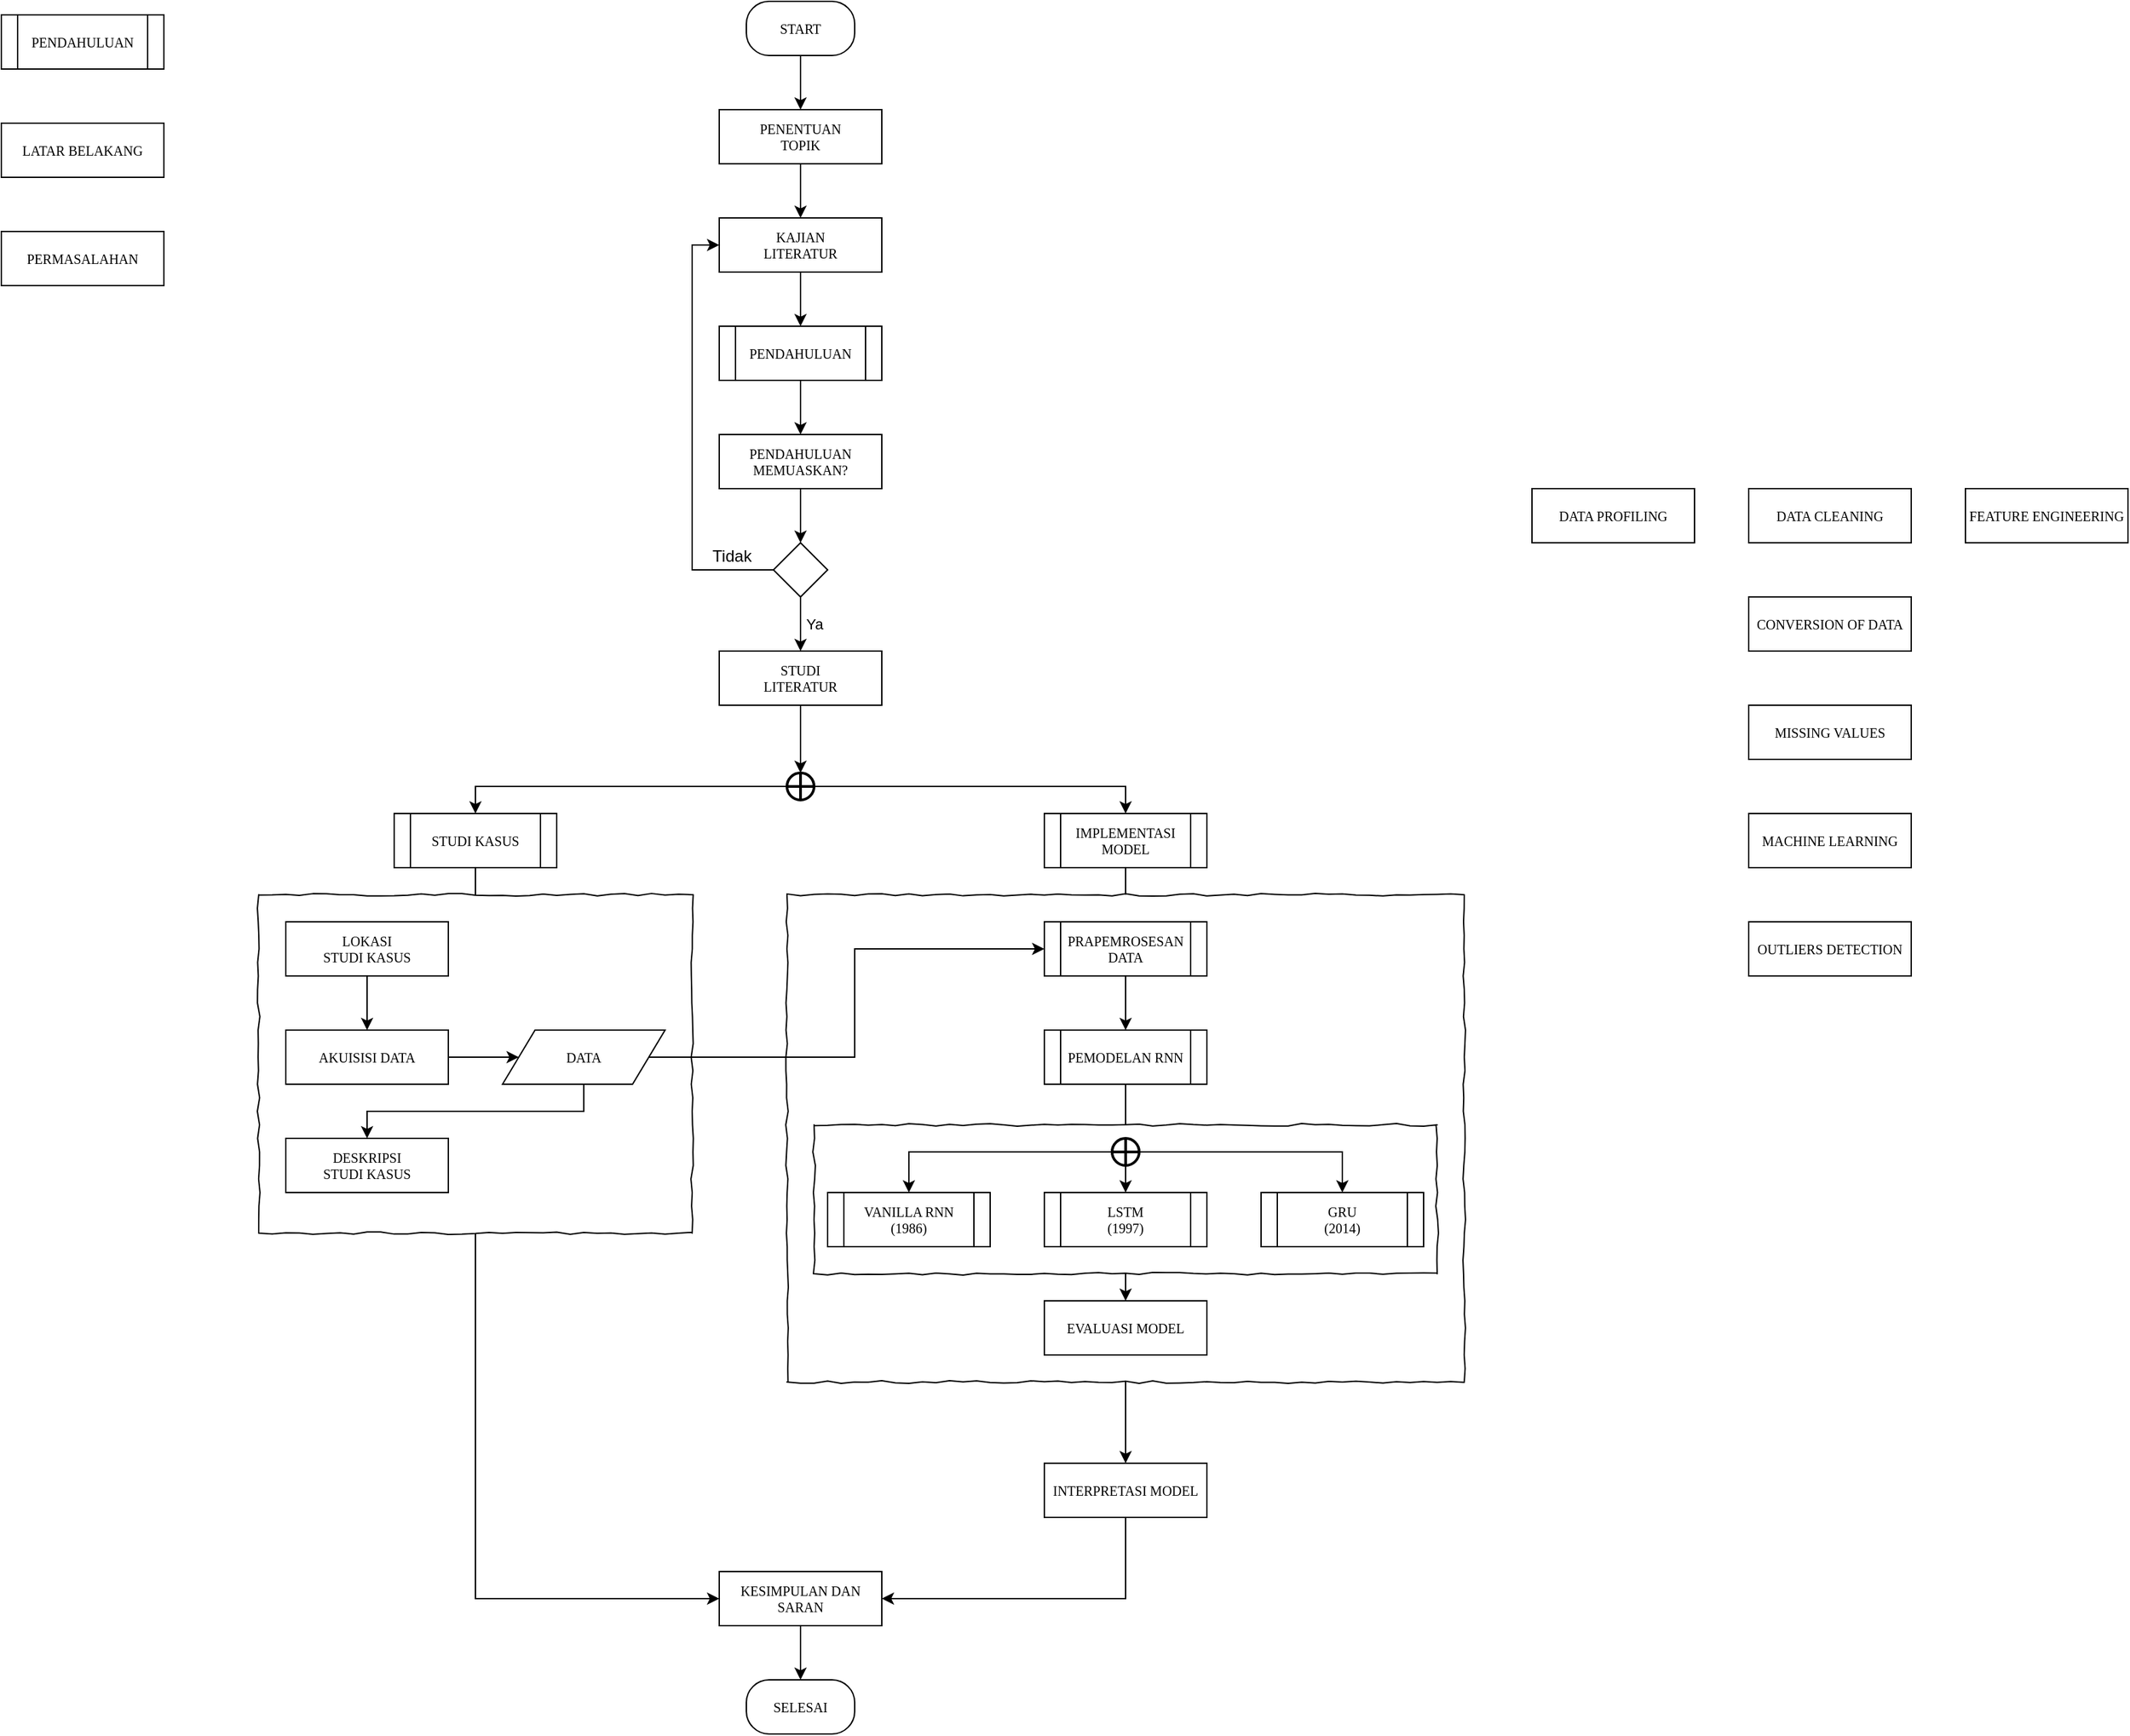 <mxfile version="12.1.0" type="device" pages="1"><diagram id="rY4MGKURSkDeZDLyaav-" name="Page-1"><mxGraphModel dx="1972" dy="740" grid="1" gridSize="10" guides="1" tooltips="1" connect="1" arrows="1" fold="1" page="0" pageScale="1" pageWidth="1169" pageHeight="827" math="0" shadow="0"><root><mxCell id="0"/><mxCell id="1" parent="0"/><mxCell id="PYvQJ7sxE0uHZwOtPH6D-31" style="edgeStyle=orthogonalEdgeStyle;rounded=0;orthogonalLoop=1;jettySize=auto;html=1;exitX=0.5;exitY=1;exitDx=0;exitDy=0;entryX=0.5;entryY=0;entryDx=0;entryDy=0;endArrow=classic;endFill=1;" edge="1" parent="1" source="PYvQJ7sxE0uHZwOtPH6D-8" target="PYvQJ7sxE0uHZwOtPH6D-15"><mxGeometry relative="1" as="geometry"/></mxCell><mxCell id="PYvQJ7sxE0uHZwOtPH6D-21" style="edgeStyle=orthogonalEdgeStyle;rounded=0;orthogonalLoop=1;jettySize=auto;html=1;exitX=0.5;exitY=1;exitDx=0;exitDy=0;entryX=0.5;entryY=0;entryDx=0;entryDy=0;endArrow=classic;endFill=1;" edge="1" parent="1" source="kpNJib6v2RzWPFCIlhko-8" target="kpNJib6v2RzWPFCIlhko-10"><mxGeometry relative="1" as="geometry"/></mxCell><mxCell id="kpNJib6v2RzWPFCIlhko-8" value="START" style="rounded=1;whiteSpace=wrap;html=1;fillColor=#ffffff;fontFamily=Verdana;arcSize=42;fontSize=10;" parent="1" vertex="1"><mxGeometry x="180" y="40" width="80" height="40" as="geometry"/></mxCell><mxCell id="kpNJib6v2RzWPFCIlhko-9" value="SELESAI" style="rounded=1;whiteSpace=wrap;html=1;fillColor=#ffffff;fontFamily=Verdana;arcSize=42;fontSize=10;" parent="1" vertex="1"><mxGeometry x="180" y="1280" width="80" height="40" as="geometry"/></mxCell><mxCell id="kpNJib6v2RzWPFCIlhko-19" style="edgeStyle=orthogonalEdgeStyle;rounded=0;orthogonalLoop=1;jettySize=auto;html=1;exitX=0.5;exitY=1;exitDx=0;exitDy=0;entryX=0.5;entryY=0;entryDx=0;entryDy=0;fontFamily=Verdana;fontSize=10;" parent="1" source="kpNJib6v2RzWPFCIlhko-10" target="kpNJib6v2RzWPFCIlhko-11" edge="1"><mxGeometry relative="1" as="geometry"/></mxCell><mxCell id="kpNJib6v2RzWPFCIlhko-10" value="PENENTUAN&lt;br style=&quot;font-size: 10px;&quot;&gt;TOPIK" style="rounded=0;whiteSpace=wrap;html=1;fillColor=#ffffff;fontFamily=Verdana;fontSize=10;" parent="1" vertex="1"><mxGeometry x="160" y="120" width="120" height="40" as="geometry"/></mxCell><mxCell id="kpNJib6v2RzWPFCIlhko-20" style="edgeStyle=orthogonalEdgeStyle;rounded=0;orthogonalLoop=1;jettySize=auto;html=1;exitX=0.5;exitY=1;exitDx=0;exitDy=0;entryX=0.5;entryY=0;entryDx=0;entryDy=0;fontFamily=Verdana;fontSize=10;" parent="1" source="kpNJib6v2RzWPFCIlhko-11" target="kpNJib6v2RzWPFCIlhko-13" edge="1"><mxGeometry relative="1" as="geometry"/></mxCell><mxCell id="kpNJib6v2RzWPFCIlhko-11" value="KAJIAN&lt;br style=&quot;font-size: 10px;&quot;&gt;LITERATUR" style="rounded=0;whiteSpace=wrap;html=1;fillColor=#ffffff;fontFamily=Verdana;fontSize=10;" parent="1" vertex="1"><mxGeometry x="160" y="200" width="120" height="40" as="geometry"/></mxCell><mxCell id="kpNJib6v2RzWPFCIlhko-29" style="edgeStyle=orthogonalEdgeStyle;rounded=0;orthogonalLoop=1;jettySize=auto;html=1;exitX=0.5;exitY=1;exitDx=0;exitDy=0;entryX=0.5;entryY=0;entryDx=0;entryDy=0;fontFamily=Verdana;fontSize=10;" parent="1" source="kpNJib6v2RzWPFCIlhko-13" target="kpNJib6v2RzWPFCIlhko-26" edge="1"><mxGeometry relative="1" as="geometry"/></mxCell><mxCell id="kpNJib6v2RzWPFCIlhko-13" value="PENDAHULUAN" style="shape=process;whiteSpace=wrap;html=1;backgroundOutline=1;fillColor=#ffffff;fontFamily=Verdana;fontSize=10;" parent="1" vertex="1"><mxGeometry x="160" y="280" width="120" height="40" as="geometry"/></mxCell><mxCell id="kpNJib6v2RzWPFCIlhko-21" value="LATAR BELAKANG" style="rounded=0;whiteSpace=wrap;html=1;fillColor=#ffffff;fontFamily=Verdana;fontSize=10;" parent="1" vertex="1"><mxGeometry x="-370" y="130" width="120" height="40" as="geometry"/></mxCell><mxCell id="kpNJib6v2RzWPFCIlhko-22" value="PERMASALAHAN" style="rounded=0;whiteSpace=wrap;html=1;fillColor=#ffffff;fontFamily=Verdana;fontSize=10;" parent="1" vertex="1"><mxGeometry x="-370" y="210" width="120" height="40" as="geometry"/></mxCell><mxCell id="kpNJib6v2RzWPFCIlhko-23" value="PENDAHULUAN" style="shape=process;whiteSpace=wrap;html=1;backgroundOutline=1;fillColor=#ffffff;fontFamily=Verdana;fontSize=10;" parent="1" vertex="1"><mxGeometry x="-370" y="50" width="120" height="40" as="geometry"/></mxCell><mxCell id="kpNJib6v2RzWPFCIlhko-28" style="edgeStyle=orthogonalEdgeStyle;rounded=0;orthogonalLoop=1;jettySize=auto;html=1;exitX=0.5;exitY=1;exitDx=0;exitDy=0;entryX=0.5;entryY=0;entryDx=0;entryDy=0;fontFamily=Verdana;fontSize=10;" parent="1" source="kpNJib6v2RzWPFCIlhko-26" target="kpNJib6v2RzWPFCIlhko-27" edge="1"><mxGeometry relative="1" as="geometry"/></mxCell><mxCell id="kpNJib6v2RzWPFCIlhko-26" value="PENDAHULUAN MEMUASKAN?" style="rounded=0;whiteSpace=wrap;html=1;fillColor=#ffffff;fontFamily=Verdana;fontSize=10;" parent="1" vertex="1"><mxGeometry x="160" y="360" width="120" height="40" as="geometry"/></mxCell><mxCell id="kpNJib6v2RzWPFCIlhko-34" style="edgeStyle=orthogonalEdgeStyle;rounded=0;orthogonalLoop=1;jettySize=auto;html=1;exitX=0;exitY=0.5;exitDx=0;exitDy=0;entryX=0;entryY=0.5;entryDx=0;entryDy=0;endArrow=classic;endFill=1;fontFamily=Verdana;fontSize=10;" parent="1" source="kpNJib6v2RzWPFCIlhko-27" target="kpNJib6v2RzWPFCIlhko-11" edge="1"><mxGeometry relative="1" as="geometry"/></mxCell><mxCell id="PYvQJ7sxE0uHZwOtPH6D-40" value="Tidak" style="text;html=1;resizable=0;points=[];align=center;verticalAlign=middle;labelBackgroundColor=#ffffff;" vertex="1" connectable="0" parent="kpNJib6v2RzWPFCIlhko-34"><mxGeometry x="-0.715" y="-2" relative="1" as="geometry"><mxPoint x="14.5" y="-8" as="offset"/></mxGeometry></mxCell><mxCell id="PYvQJ7sxE0uHZwOtPH6D-34" value="Ya" style="edgeStyle=orthogonalEdgeStyle;rounded=0;orthogonalLoop=1;jettySize=auto;html=1;exitX=0.5;exitY=1;exitDx=0;exitDy=0;entryX=0.5;entryY=0;entryDx=0;entryDy=0;endArrow=classic;endFill=1;" edge="1" parent="1" source="kpNJib6v2RzWPFCIlhko-27" target="kpNJib6v2RzWPFCIlhko-37"><mxGeometry y="10" relative="1" as="geometry"><mxPoint as="offset"/></mxGeometry></mxCell><mxCell id="kpNJib6v2RzWPFCIlhko-27" value="" style="rhombus;whiteSpace=wrap;html=1;fillColor=#ffffff;fontFamily=Verdana;fontSize=10;" parent="1" vertex="1"><mxGeometry x="200" y="440" width="40" height="40" as="geometry"/></mxCell><mxCell id="kpNJib6v2RzWPFCIlhko-35" value="STUDI KASUS" style="shape=process;whiteSpace=wrap;html=1;backgroundOutline=1;fillColor=#ffffff;fontFamily=Verdana;fontSize=10;" parent="1" vertex="1"><mxGeometry x="-80" y="640" width="120" height="40" as="geometry"/></mxCell><mxCell id="PYvQJ7sxE0uHZwOtPH6D-17" style="edgeStyle=orthogonalEdgeStyle;rounded=0;orthogonalLoop=1;jettySize=auto;html=1;exitX=0.5;exitY=1;exitDx=0;exitDy=0;entryX=0.5;entryY=0;entryDx=0;entryDy=0;endArrow=none;endFill=0;" edge="1" parent="1" source="kpNJib6v2RzWPFCIlhko-36" target="PYvQJ7sxE0uHZwOtPH6D-8"><mxGeometry relative="1" as="geometry"/></mxCell><mxCell id="kpNJib6v2RzWPFCIlhko-36" value="IMPLEMENTASI MODEL" style="shape=process;whiteSpace=wrap;html=1;backgroundOutline=1;fillColor=#ffffff;fontFamily=Verdana;fontSize=10;" parent="1" vertex="1"><mxGeometry x="400" y="640" width="120" height="40" as="geometry"/></mxCell><mxCell id="kpNJib6v2RzWPFCIlhko-46" style="edgeStyle=orthogonalEdgeStyle;rounded=0;orthogonalLoop=1;jettySize=auto;html=1;exitX=0.5;exitY=1;exitDx=0;exitDy=0;entryX=0.5;entryY=0;entryDx=0;entryDy=0;entryPerimeter=0;endArrow=classic;endFill=1;fontFamily=Verdana;fontSize=10;" parent="1" source="kpNJib6v2RzWPFCIlhko-37" target="kpNJib6v2RzWPFCIlhko-44" edge="1"><mxGeometry relative="1" as="geometry"/></mxCell><mxCell id="kpNJib6v2RzWPFCIlhko-37" value="STUDI&lt;br style=&quot;font-size: 10px;&quot;&gt;LITERATUR" style="rounded=0;whiteSpace=wrap;html=1;fillColor=#ffffff;fontFamily=Verdana;fontSize=10;" parent="1" vertex="1"><mxGeometry x="160" y="520" width="120" height="40" as="geometry"/></mxCell><mxCell id="kpNJib6v2RzWPFCIlhko-48" style="edgeStyle=orthogonalEdgeStyle;rounded=0;orthogonalLoop=1;jettySize=auto;html=1;exitX=0;exitY=0.5;exitDx=0;exitDy=0;exitPerimeter=0;entryX=0.5;entryY=0;entryDx=0;entryDy=0;endArrow=classic;endFill=1;fontFamily=Verdana;fontSize=10;" parent="1" source="kpNJib6v2RzWPFCIlhko-44" target="kpNJib6v2RzWPFCIlhko-35" edge="1"><mxGeometry relative="1" as="geometry"/></mxCell><mxCell id="PYvQJ7sxE0uHZwOtPH6D-36" style="edgeStyle=orthogonalEdgeStyle;rounded=0;orthogonalLoop=1;jettySize=auto;html=1;exitX=1;exitY=0.5;exitDx=0;exitDy=0;exitPerimeter=0;entryX=0.5;entryY=0;entryDx=0;entryDy=0;endArrow=classic;endFill=1;" edge="1" parent="1" source="kpNJib6v2RzWPFCIlhko-44" target="kpNJib6v2RzWPFCIlhko-36"><mxGeometry relative="1" as="geometry"/></mxCell><mxCell id="kpNJib6v2RzWPFCIlhko-44" value="" style="verticalLabelPosition=bottom;verticalAlign=top;html=1;strokeWidth=2;shape=mxgraph.flowchart.summing_function;fillColor=#ffffff;fontFamily=Verdana;fontSize=10;" parent="1" vertex="1"><mxGeometry x="210" y="610" width="20" height="20" as="geometry"/></mxCell><mxCell id="kpNJib6v2RzWPFCIlhko-57" style="edgeStyle=orthogonalEdgeStyle;rounded=0;orthogonalLoop=1;jettySize=auto;html=1;exitX=1;exitY=0.5;exitDx=0;exitDy=0;entryX=0;entryY=0.5;entryDx=0;entryDy=0;endArrow=classic;endFill=1;fontFamily=Verdana;fontSize=10;" parent="1" source="kpNJib6v2RzWPFCIlhko-52" target="kpNJib6v2RzWPFCIlhko-68" edge="1"><mxGeometry relative="1" as="geometry"><mxPoint x="520.286" y="739.857" as="targetPoint"/></mxGeometry></mxCell><mxCell id="kpNJib6v2RzWPFCIlhko-73" value="DATA PROFILING" style="rounded=0;whiteSpace=wrap;html=1;strokeWidth=1;fillColor=#ffffff;fontFamily=Verdana;fontSize=10;" parent="1" vertex="1"><mxGeometry x="760" y="400" width="120" height="40" as="geometry"/></mxCell><mxCell id="kpNJib6v2RzWPFCIlhko-74" value="DATA CLEANING" style="rounded=0;whiteSpace=wrap;html=1;strokeWidth=1;fillColor=#ffffff;fontFamily=Verdana;fontSize=10;" parent="1" vertex="1"><mxGeometry x="920" y="400" width="120" height="40" as="geometry"/></mxCell><mxCell id="kpNJib6v2RzWPFCIlhko-75" value="FEATURE ENGINEERING" style="rounded=0;whiteSpace=wrap;html=1;strokeWidth=1;fillColor=#ffffff;fontFamily=Verdana;fontSize=10;" parent="1" vertex="1"><mxGeometry x="1080" y="400" width="120" height="40" as="geometry"/></mxCell><mxCell id="V4nZ1RMICgp2FhijY0qY-6" value="CONVERSION OF DATA" style="rounded=0;whiteSpace=wrap;html=1;fontFamily=Verdana;fontSize=10;" parent="1" vertex="1"><mxGeometry x="920" y="480" width="120" height="40" as="geometry"/></mxCell><mxCell id="V4nZ1RMICgp2FhijY0qY-7" value="MISSING VALUES" style="rounded=0;whiteSpace=wrap;html=1;fontFamily=Verdana;fontSize=10;" parent="1" vertex="1"><mxGeometry x="920" y="560" width="120" height="40" as="geometry"/></mxCell><mxCell id="V4nZ1RMICgp2FhijY0qY-8" value="MACHINE LEARNING" style="rounded=0;whiteSpace=wrap;html=1;fontFamily=Verdana;fontSize=10;" parent="1" vertex="1"><mxGeometry x="920" y="640" width="120" height="40" as="geometry"/></mxCell><mxCell id="V4nZ1RMICgp2FhijY0qY-9" value="OUTLIERS DETECTION" style="rounded=0;whiteSpace=wrap;html=1;fontFamily=Verdana;fontSize=10;" parent="1" vertex="1"><mxGeometry x="920" y="720" width="120" height="40" as="geometry"/></mxCell><mxCell id="PYvQJ7sxE0uHZwOtPH6D-19" style="edgeStyle=orthogonalEdgeStyle;rounded=0;orthogonalLoop=1;jettySize=auto;html=1;exitX=0.5;exitY=1;exitDx=0;exitDy=0;entryX=1;entryY=0.5;entryDx=0;entryDy=0;endArrow=classic;endFill=1;" edge="1" parent="1" source="PYvQJ7sxE0uHZwOtPH6D-15" target="PYvQJ7sxE0uHZwOtPH6D-18"><mxGeometry relative="1" as="geometry"/></mxCell><mxCell id="PYvQJ7sxE0uHZwOtPH6D-15" value="INTERPRETASI MODEL" style="rounded=0;whiteSpace=wrap;html=1;fontFamily=Verdana;fontSize=10;" vertex="1" parent="1"><mxGeometry x="400" y="1120" width="120" height="40" as="geometry"/></mxCell><mxCell id="PYvQJ7sxE0uHZwOtPH6D-39" style="edgeStyle=orthogonalEdgeStyle;rounded=0;orthogonalLoop=1;jettySize=auto;html=1;exitX=0.5;exitY=1;exitDx=0;exitDy=0;entryX=0.5;entryY=0;entryDx=0;entryDy=0;endArrow=classic;endFill=1;" edge="1" parent="1" source="PYvQJ7sxE0uHZwOtPH6D-18" target="kpNJib6v2RzWPFCIlhko-9"><mxGeometry relative="1" as="geometry"/></mxCell><mxCell id="PYvQJ7sxE0uHZwOtPH6D-18" value="KESIMPULAN DAN SARAN" style="rounded=0;whiteSpace=wrap;html=1;fontFamily=Verdana;fontSize=10;" vertex="1" parent="1"><mxGeometry x="160" y="1200" width="120" height="40" as="geometry"/></mxCell><mxCell id="PYvQJ7sxE0uHZwOtPH6D-22" style="edgeStyle=orthogonalEdgeStyle;rounded=0;orthogonalLoop=1;jettySize=auto;html=1;exitX=0.5;exitY=1;exitDx=0;exitDy=0;entryX=0;entryY=0.5;entryDx=0;entryDy=0;endArrow=classic;endFill=1;" edge="1" parent="1" source="PYvQJ7sxE0uHZwOtPH6D-1" target="PYvQJ7sxE0uHZwOtPH6D-18"><mxGeometry relative="1" as="geometry"/></mxCell><mxCell id="PYvQJ7sxE0uHZwOtPH6D-32" value="" style="group" vertex="1" connectable="0" parent="1"><mxGeometry x="210" y="700" width="500" height="360" as="geometry"/></mxCell><mxCell id="PYvQJ7sxE0uHZwOtPH6D-8" value="" style="rounded=0;whiteSpace=wrap;html=1;glass=0;comic=1;fillColor=none;" vertex="1" parent="PYvQJ7sxE0uHZwOtPH6D-32"><mxGeometry width="500" height="360" as="geometry"/></mxCell><mxCell id="PYvQJ7sxE0uHZwOtPH6D-5" value="" style="rounded=0;whiteSpace=wrap;html=1;glass=0;comic=1;fillColor=none;" vertex="1" parent="PYvQJ7sxE0uHZwOtPH6D-32"><mxGeometry x="20" y="170" width="460" height="110" as="geometry"/></mxCell><mxCell id="kpNJib6v2RzWPFCIlhko-68" value="PRAPEMROSESAN DATA" style="shape=process;whiteSpace=wrap;html=1;backgroundOutline=1;strokeWidth=1;fillColor=#ffffff;fontFamily=Verdana;fontSize=10;" parent="PYvQJ7sxE0uHZwOtPH6D-32" vertex="1"><mxGeometry x="190" y="20" width="120" height="40" as="geometry"/></mxCell><mxCell id="kpNJib6v2RzWPFCIlhko-58" value="VANILLA RNN&lt;br&gt;(1986)" style="shape=process;whiteSpace=wrap;html=1;backgroundOutline=1;strokeWidth=1;fillColor=#ffffff;fontFamily=Verdana;fontSize=10;" parent="PYvQJ7sxE0uHZwOtPH6D-32" vertex="1"><mxGeometry x="30" y="220" width="120" height="40" as="geometry"/></mxCell><mxCell id="kpNJib6v2RzWPFCIlhko-59" value="LSTM&lt;br&gt;(1997)" style="shape=process;whiteSpace=wrap;html=1;backgroundOutline=1;strokeWidth=1;fillColor=#ffffff;fontFamily=Verdana;fontSize=10;" parent="PYvQJ7sxE0uHZwOtPH6D-32" vertex="1"><mxGeometry x="190" y="220" width="120" height="40" as="geometry"/></mxCell><mxCell id="kpNJib6v2RzWPFCIlhko-60" value="GRU&lt;br&gt;(2014)" style="shape=process;whiteSpace=wrap;html=1;backgroundOutline=1;strokeWidth=1;fillColor=#ffffff;fontFamily=Verdana;fontSize=10;" parent="PYvQJ7sxE0uHZwOtPH6D-32" vertex="1"><mxGeometry x="350" y="220" width="120" height="40" as="geometry"/></mxCell><mxCell id="V4nZ1RMICgp2FhijY0qY-2" value="EVALUASI MODEL" style="rounded=0;whiteSpace=wrap;html=1;fontFamily=Verdana;fontSize=10;" parent="PYvQJ7sxE0uHZwOtPH6D-32" vertex="1"><mxGeometry x="190" y="300" width="120" height="40" as="geometry"/></mxCell><mxCell id="PYvQJ7sxE0uHZwOtPH6D-14" style="edgeStyle=orthogonalEdgeStyle;rounded=0;orthogonalLoop=1;jettySize=auto;html=1;exitX=0.5;exitY=1;exitDx=0;exitDy=0;entryX=0.5;entryY=0;entryDx=0;entryDy=0;endArrow=classic;endFill=1;" edge="1" parent="PYvQJ7sxE0uHZwOtPH6D-32" source="PYvQJ7sxE0uHZwOtPH6D-5" target="V4nZ1RMICgp2FhijY0qY-2"><mxGeometry relative="1" as="geometry"/></mxCell><mxCell id="PYvQJ7sxE0uHZwOtPH6D-13" style="edgeStyle=orthogonalEdgeStyle;rounded=0;orthogonalLoop=1;jettySize=auto;html=1;exitX=0.5;exitY=1;exitDx=0;exitDy=0;entryX=0.5;entryY=0;entryDx=0;entryDy=0;endArrow=none;endFill=0;" edge="1" parent="PYvQJ7sxE0uHZwOtPH6D-32" source="PYvQJ7sxE0uHZwOtPH6D-11" target="PYvQJ7sxE0uHZwOtPH6D-5"><mxGeometry relative="1" as="geometry"/></mxCell><mxCell id="PYvQJ7sxE0uHZwOtPH6D-11" value="PEMODELAN RNN" style="shape=process;whiteSpace=wrap;html=1;backgroundOutline=1;strokeWidth=1;fillColor=#ffffff;fontFamily=Verdana;fontSize=10;" vertex="1" parent="PYvQJ7sxE0uHZwOtPH6D-32"><mxGeometry x="190" y="100" width="120" height="40" as="geometry"/></mxCell><mxCell id="PYvQJ7sxE0uHZwOtPH6D-12" style="edgeStyle=orthogonalEdgeStyle;rounded=0;orthogonalLoop=1;jettySize=auto;html=1;exitX=0.5;exitY=1;exitDx=0;exitDy=0;entryX=0.5;entryY=0;entryDx=0;entryDy=0;endArrow=classic;endFill=1;" edge="1" parent="PYvQJ7sxE0uHZwOtPH6D-32" source="kpNJib6v2RzWPFCIlhko-68" target="PYvQJ7sxE0uHZwOtPH6D-11"><mxGeometry relative="1" as="geometry"/></mxCell><mxCell id="PYvQJ7sxE0uHZwOtPH6D-24" style="edgeStyle=orthogonalEdgeStyle;rounded=0;orthogonalLoop=1;jettySize=auto;html=1;exitX=0;exitY=0.5;exitDx=0;exitDy=0;exitPerimeter=0;entryX=0.5;entryY=0;entryDx=0;entryDy=0;endArrow=classic;endFill=1;" edge="1" parent="PYvQJ7sxE0uHZwOtPH6D-32" source="PYvQJ7sxE0uHZwOtPH6D-23" target="kpNJib6v2RzWPFCIlhko-58"><mxGeometry relative="1" as="geometry"/></mxCell><mxCell id="PYvQJ7sxE0uHZwOtPH6D-25" style="edgeStyle=orthogonalEdgeStyle;rounded=0;orthogonalLoop=1;jettySize=auto;html=1;exitX=0.5;exitY=1;exitDx=0;exitDy=0;exitPerimeter=0;entryX=0.5;entryY=0;entryDx=0;entryDy=0;endArrow=classic;endFill=1;" edge="1" parent="PYvQJ7sxE0uHZwOtPH6D-32" source="PYvQJ7sxE0uHZwOtPH6D-23" target="kpNJib6v2RzWPFCIlhko-59"><mxGeometry relative="1" as="geometry"/></mxCell><mxCell id="PYvQJ7sxE0uHZwOtPH6D-30" style="edgeStyle=orthogonalEdgeStyle;rounded=0;orthogonalLoop=1;jettySize=auto;html=1;exitX=1;exitY=0.5;exitDx=0;exitDy=0;exitPerimeter=0;entryX=0.5;entryY=0;entryDx=0;entryDy=0;endArrow=classic;endFill=1;" edge="1" parent="PYvQJ7sxE0uHZwOtPH6D-32" source="PYvQJ7sxE0uHZwOtPH6D-23" target="kpNJib6v2RzWPFCIlhko-60"><mxGeometry relative="1" as="geometry"/></mxCell><mxCell id="PYvQJ7sxE0uHZwOtPH6D-23" value="" style="verticalLabelPosition=bottom;verticalAlign=top;html=1;strokeWidth=2;shape=mxgraph.flowchart.summing_function;fillColor=#ffffff;fontFamily=Verdana;fontSize=10;" vertex="1" parent="PYvQJ7sxE0uHZwOtPH6D-32"><mxGeometry x="240" y="180" width="20" height="20" as="geometry"/></mxCell><mxCell id="PYvQJ7sxE0uHZwOtPH6D-4" style="edgeStyle=orthogonalEdgeStyle;rounded=0;orthogonalLoop=1;jettySize=auto;html=1;exitX=0.5;exitY=1;exitDx=0;exitDy=0;entryX=0.5;entryY=0;entryDx=0;entryDy=0;endArrow=none;endFill=0;" edge="1" parent="1" source="kpNJib6v2RzWPFCIlhko-35" target="PYvQJ7sxE0uHZwOtPH6D-1"><mxGeometry relative="1" as="geometry"/></mxCell><mxCell id="PYvQJ7sxE0uHZwOtPH6D-1" value="" style="rounded=0;whiteSpace=wrap;html=1;fillColor=none;glass=0;comic=1;" vertex="1" parent="1"><mxGeometry x="-180" y="700" width="320" height="250" as="geometry"/></mxCell><mxCell id="kpNJib6v2RzWPFCIlhko-49" value="LOKASI&lt;br style=&quot;font-size: 10px;&quot;&gt;STUDI KASUS" style="rounded=0;whiteSpace=wrap;html=1;fillColor=#ffffff;fontFamily=Verdana;fontSize=10;" parent="1" vertex="1"><mxGeometry x="-160" y="720" width="120" height="40" as="geometry"/></mxCell><mxCell id="kpNJib6v2RzWPFCIlhko-50" value="AKUISISI DATA" style="rounded=0;whiteSpace=wrap;html=1;fillColor=#ffffff;fontFamily=Verdana;fontSize=10;" parent="1" vertex="1"><mxGeometry x="-160" y="800" width="120" height="40" as="geometry"/></mxCell><mxCell id="kpNJib6v2RzWPFCIlhko-53" style="edgeStyle=orthogonalEdgeStyle;rounded=0;orthogonalLoop=1;jettySize=auto;html=1;exitX=0.5;exitY=1;exitDx=0;exitDy=0;entryX=0.5;entryY=0;entryDx=0;entryDy=0;endArrow=classic;endFill=1;fontFamily=Verdana;fontSize=10;" parent="1" source="kpNJib6v2RzWPFCIlhko-49" target="kpNJib6v2RzWPFCIlhko-50" edge="1"><mxGeometry relative="1" as="geometry"/></mxCell><mxCell id="kpNJib6v2RzWPFCIlhko-52" value="DATA" style="shape=parallelogram;perimeter=parallelogramPerimeter;whiteSpace=wrap;html=1;dashed=0;strokeWidth=1;fillColor=#ffffff;fontFamily=Verdana;fontSize=10;" parent="1" vertex="1"><mxGeometry y="800" width="120" height="40" as="geometry"/></mxCell><mxCell id="kpNJib6v2RzWPFCIlhko-54" style="edgeStyle=orthogonalEdgeStyle;rounded=0;orthogonalLoop=1;jettySize=auto;html=1;exitX=1;exitY=0.5;exitDx=0;exitDy=0;entryX=0;entryY=0.5;entryDx=0;entryDy=0;endArrow=classic;endFill=1;fontFamily=Verdana;fontSize=10;" parent="1" source="kpNJib6v2RzWPFCIlhko-50" target="kpNJib6v2RzWPFCIlhko-52" edge="1"><mxGeometry relative="1" as="geometry"/></mxCell><mxCell id="kpNJib6v2RzWPFCIlhko-69" value="DESKRIPSI&lt;br style=&quot;font-size: 10px;&quot;&gt;STUDI KASUS" style="rounded=0;whiteSpace=wrap;html=1;fillColor=#ffffff;fontFamily=Verdana;fontSize=10;" parent="1" vertex="1"><mxGeometry x="-160" y="880" width="120" height="40" as="geometry"/></mxCell><mxCell id="kpNJib6v2RzWPFCIlhko-70" style="edgeStyle=orthogonalEdgeStyle;rounded=0;orthogonalLoop=1;jettySize=auto;html=1;exitX=0.5;exitY=1;exitDx=0;exitDy=0;entryX=0.5;entryY=0;entryDx=0;entryDy=0;endArrow=classic;endFill=1;fontFamily=Verdana;fontSize=10;" parent="1" source="kpNJib6v2RzWPFCIlhko-52" target="kpNJib6v2RzWPFCIlhko-69" edge="1"><mxGeometry relative="1" as="geometry"/></mxCell></root></mxGraphModel></diagram></mxfile>